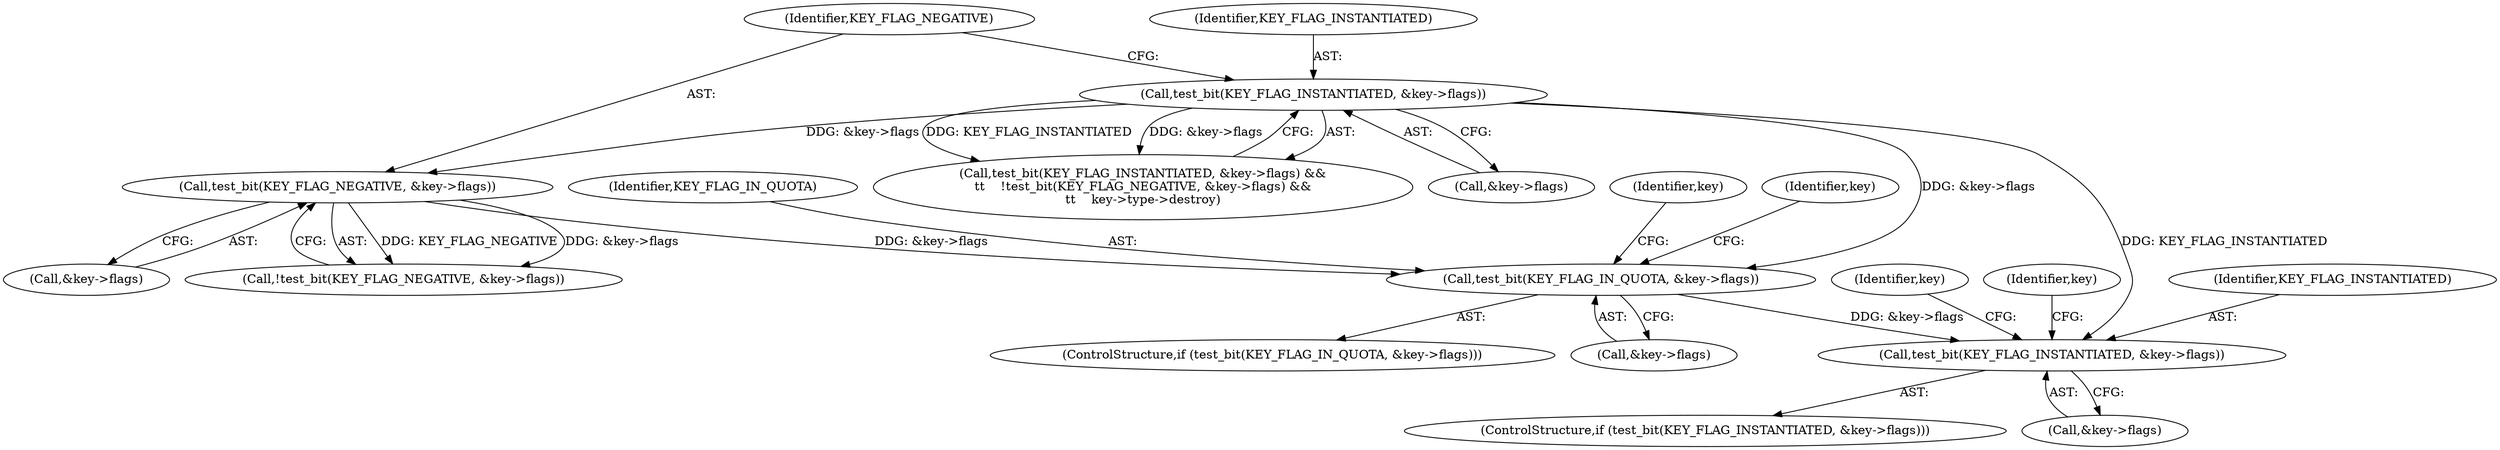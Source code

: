 digraph "1_linux_363b02dab09b3226f3bd1420dad9c72b79a42a76_3@del" {
"1000192" [label="(Call,test_bit(KEY_FLAG_INSTANTIATED, &key->flags))"];
"1000124" [label="(Call,test_bit(KEY_FLAG_INSTANTIATED, &key->flags))"];
"1000148" [label="(Call,test_bit(KEY_FLAG_IN_QUOTA, &key->flags))"];
"1000132" [label="(Call,test_bit(KEY_FLAG_NEGATIVE, &key->flags))"];
"1000192" [label="(Call,test_bit(KEY_FLAG_INSTANTIATED, &key->flags))"];
"1000147" [label="(ControlStructure,if (test_bit(KEY_FLAG_IN_QUOTA, &key->flags)))"];
"1000148" [label="(Call,test_bit(KEY_FLAG_IN_QUOTA, &key->flags))"];
"1000132" [label="(Call,test_bit(KEY_FLAG_NEGATIVE, &key->flags))"];
"1000123" [label="(Call,test_bit(KEY_FLAG_INSTANTIATED, &key->flags) &&\n\t\t    !test_bit(KEY_FLAG_NEGATIVE, &key->flags) &&\n\t\t    key->type->destroy)"];
"1000193" [label="(Identifier,KEY_FLAG_INSTANTIATED)"];
"1000126" [label="(Call,&key->flags)"];
"1000149" [label="(Identifier,KEY_FLAG_IN_QUOTA)"];
"1000188" [label="(Identifier,key)"];
"1000131" [label="(Call,!test_bit(KEY_FLAG_NEGATIVE, &key->flags))"];
"1000134" [label="(Call,&key->flags)"];
"1000191" [label="(ControlStructure,if (test_bit(KEY_FLAG_INSTANTIATED, &key->flags)))"];
"1000150" [label="(Call,&key->flags)"];
"1000159" [label="(Identifier,key)"];
"1000124" [label="(Call,test_bit(KEY_FLAG_INSTANTIATED, &key->flags))"];
"1000194" [label="(Call,&key->flags)"];
"1000133" [label="(Identifier,KEY_FLAG_NEGATIVE)"];
"1000125" [label="(Identifier,KEY_FLAG_INSTANTIATED)"];
"1000202" [label="(Identifier,key)"];
"1000207" [label="(Identifier,key)"];
"1000192" -> "1000191"  [label="AST: "];
"1000192" -> "1000194"  [label="CFG: "];
"1000193" -> "1000192"  [label="AST: "];
"1000194" -> "1000192"  [label="AST: "];
"1000202" -> "1000192"  [label="CFG: "];
"1000207" -> "1000192"  [label="CFG: "];
"1000124" -> "1000192"  [label="DDG: KEY_FLAG_INSTANTIATED"];
"1000148" -> "1000192"  [label="DDG: &key->flags"];
"1000124" -> "1000123"  [label="AST: "];
"1000124" -> "1000126"  [label="CFG: "];
"1000125" -> "1000124"  [label="AST: "];
"1000126" -> "1000124"  [label="AST: "];
"1000133" -> "1000124"  [label="CFG: "];
"1000123" -> "1000124"  [label="CFG: "];
"1000124" -> "1000123"  [label="DDG: KEY_FLAG_INSTANTIATED"];
"1000124" -> "1000123"  [label="DDG: &key->flags"];
"1000124" -> "1000132"  [label="DDG: &key->flags"];
"1000124" -> "1000148"  [label="DDG: &key->flags"];
"1000148" -> "1000147"  [label="AST: "];
"1000148" -> "1000150"  [label="CFG: "];
"1000149" -> "1000148"  [label="AST: "];
"1000150" -> "1000148"  [label="AST: "];
"1000159" -> "1000148"  [label="CFG: "];
"1000188" -> "1000148"  [label="CFG: "];
"1000132" -> "1000148"  [label="DDG: &key->flags"];
"1000132" -> "1000131"  [label="AST: "];
"1000132" -> "1000134"  [label="CFG: "];
"1000133" -> "1000132"  [label="AST: "];
"1000134" -> "1000132"  [label="AST: "];
"1000131" -> "1000132"  [label="CFG: "];
"1000132" -> "1000131"  [label="DDG: KEY_FLAG_NEGATIVE"];
"1000132" -> "1000131"  [label="DDG: &key->flags"];
}
